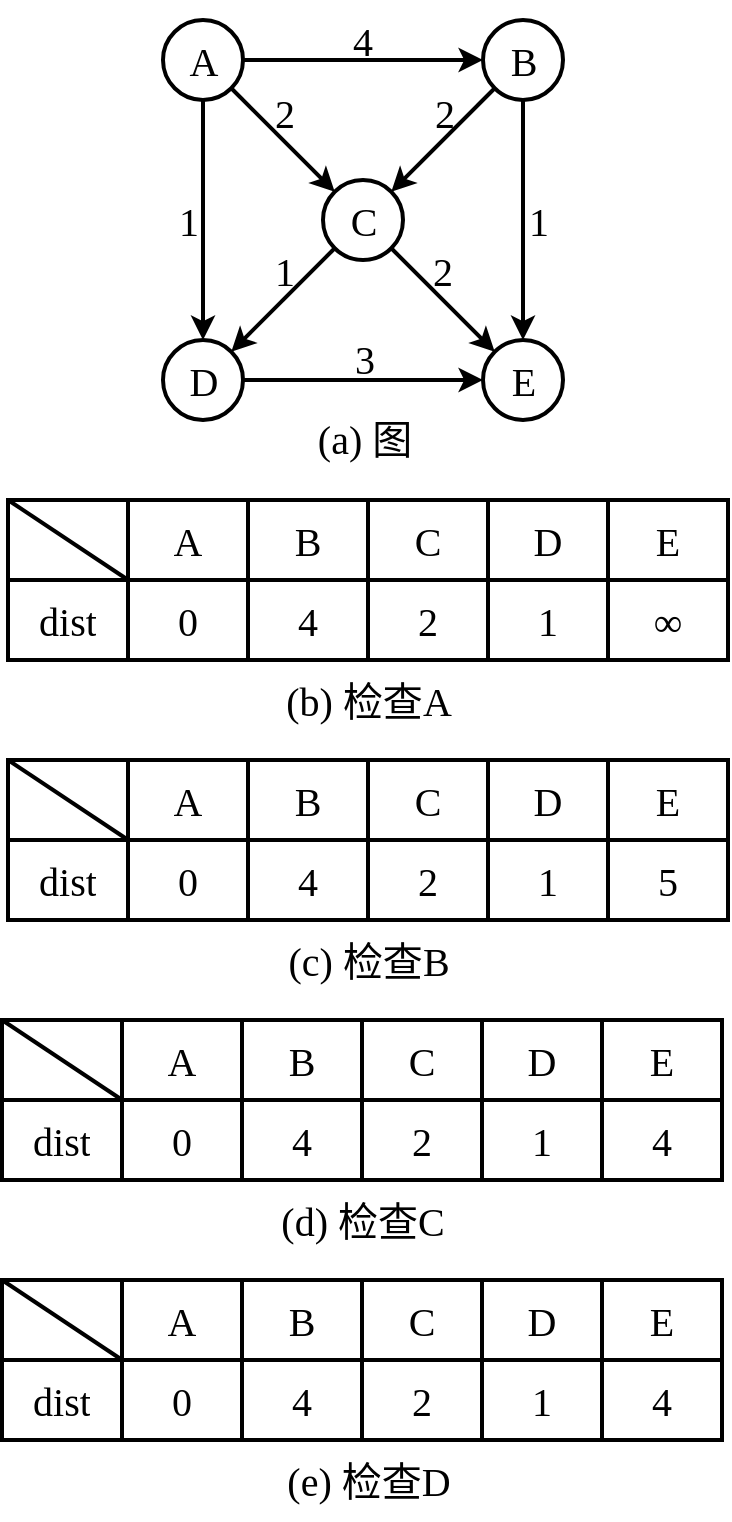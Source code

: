 <mxfile version="23.1.0" type="device">
  <diagram id="jvWdauJidMp9yCTGDx5s" name="第 1 页">
    <mxGraphModel dx="619" dy="398" grid="1" gridSize="10" guides="1" tooltips="1" connect="1" arrows="1" fold="1" page="1" pageScale="1" pageWidth="827" pageHeight="1169" math="1" shadow="0">
      <root>
        <mxCell id="0" />
        <mxCell id="1" parent="0" />
        <mxCell id="x9kNU2NrX7jhpJLdXPjR-117" value="" style="group" vertex="1" connectable="0" parent="1">
          <mxGeometry x="157" y="70" width="363" height="760" as="geometry" />
        </mxCell>
        <mxCell id="x9kNU2NrX7jhpJLdXPjR-112" value="" style="group" vertex="1" connectable="0" parent="x9kNU2NrX7jhpJLdXPjR-117">
          <mxGeometry x="77.5" width="205" height="239" as="geometry" />
        </mxCell>
        <mxCell id="YBxdIGGvtzq3D0eLsTwU-1" value="&lt;font style=&quot;font-size: 20px;&quot; face=&quot;Times New Roman&quot;&gt;A&lt;/font&gt;" style="ellipse;whiteSpace=wrap;html=1;aspect=fixed;strokeWidth=2;" parent="x9kNU2NrX7jhpJLdXPjR-112" vertex="1">
          <mxGeometry x="3" y="10" width="40" height="40" as="geometry" />
        </mxCell>
        <mxCell id="YBxdIGGvtzq3D0eLsTwU-2" value="&lt;font style=&quot;font-size: 20px;&quot; face=&quot;Times New Roman&quot;&gt;C&lt;/font&gt;" style="ellipse;whiteSpace=wrap;html=1;aspect=fixed;strokeWidth=2;" parent="x9kNU2NrX7jhpJLdXPjR-112" vertex="1">
          <mxGeometry x="83" y="90" width="40" height="40" as="geometry" />
        </mxCell>
        <mxCell id="YBxdIGGvtzq3D0eLsTwU-3" value="&lt;font style=&quot;font-size: 20px;&quot; face=&quot;Times New Roman&quot;&gt;B&lt;/font&gt;" style="ellipse;whiteSpace=wrap;html=1;aspect=fixed;strokeWidth=2;" parent="x9kNU2NrX7jhpJLdXPjR-112" vertex="1">
          <mxGeometry x="163" y="10" width="40" height="40" as="geometry" />
        </mxCell>
        <mxCell id="YBxdIGGvtzq3D0eLsTwU-4" value="&lt;font style=&quot;font-size: 20px;&quot; face=&quot;Times New Roman&quot;&gt;D&lt;/font&gt;" style="ellipse;whiteSpace=wrap;html=1;aspect=fixed;strokeWidth=2;" parent="x9kNU2NrX7jhpJLdXPjR-112" vertex="1">
          <mxGeometry x="3" y="170" width="40" height="40" as="geometry" />
        </mxCell>
        <mxCell id="YBxdIGGvtzq3D0eLsTwU-5" value="&lt;font style=&quot;font-size: 20px;&quot; face=&quot;Times New Roman&quot;&gt;E&lt;/font&gt;" style="ellipse;whiteSpace=wrap;html=1;aspect=fixed;strokeWidth=2;" parent="x9kNU2NrX7jhpJLdXPjR-112" vertex="1">
          <mxGeometry x="163" y="170" width="40" height="40" as="geometry" />
        </mxCell>
        <mxCell id="YBxdIGGvtzq3D0eLsTwU-6" value="" style="endArrow=classic;html=1;rounded=0;strokeWidth=2;" parent="x9kNU2NrX7jhpJLdXPjR-112" source="YBxdIGGvtzq3D0eLsTwU-1" target="YBxdIGGvtzq3D0eLsTwU-2" edge="1">
          <mxGeometry width="50" height="50" relative="1" as="geometry">
            <mxPoint x="103" y="140" as="sourcePoint" />
            <mxPoint x="153" y="90" as="targetPoint" />
          </mxGeometry>
        </mxCell>
        <mxCell id="YBxdIGGvtzq3D0eLsTwU-7" value="" style="endArrow=classic;html=1;rounded=0;strokeWidth=2;" parent="x9kNU2NrX7jhpJLdXPjR-112" source="YBxdIGGvtzq3D0eLsTwU-2" target="YBxdIGGvtzq3D0eLsTwU-5" edge="1">
          <mxGeometry width="50" height="50" relative="1" as="geometry">
            <mxPoint x="103" y="140" as="sourcePoint" />
            <mxPoint x="153" y="90" as="targetPoint" />
          </mxGeometry>
        </mxCell>
        <mxCell id="YBxdIGGvtzq3D0eLsTwU-8" value="" style="endArrow=classic;html=1;rounded=0;strokeWidth=2;" parent="x9kNU2NrX7jhpJLdXPjR-112" source="YBxdIGGvtzq3D0eLsTwU-1" target="YBxdIGGvtzq3D0eLsTwU-4" edge="1">
          <mxGeometry width="50" height="50" relative="1" as="geometry">
            <mxPoint x="103" y="140" as="sourcePoint" />
            <mxPoint x="153" y="90" as="targetPoint" />
          </mxGeometry>
        </mxCell>
        <mxCell id="YBxdIGGvtzq3D0eLsTwU-9" value="" style="endArrow=classic;html=1;rounded=0;strokeWidth=2;" parent="x9kNU2NrX7jhpJLdXPjR-112" source="YBxdIGGvtzq3D0eLsTwU-4" target="YBxdIGGvtzq3D0eLsTwU-5" edge="1">
          <mxGeometry width="50" height="50" relative="1" as="geometry">
            <mxPoint x="103" y="140" as="sourcePoint" />
            <mxPoint x="153" y="90" as="targetPoint" />
          </mxGeometry>
        </mxCell>
        <mxCell id="YBxdIGGvtzq3D0eLsTwU-10" value="" style="endArrow=classic;html=1;rounded=0;strokeWidth=2;" parent="x9kNU2NrX7jhpJLdXPjR-112" source="YBxdIGGvtzq3D0eLsTwU-3" target="YBxdIGGvtzq3D0eLsTwU-5" edge="1">
          <mxGeometry width="50" height="50" relative="1" as="geometry">
            <mxPoint x="253" y="20" as="sourcePoint" />
            <mxPoint x="153" y="90" as="targetPoint" />
          </mxGeometry>
        </mxCell>
        <mxCell id="YBxdIGGvtzq3D0eLsTwU-11" value="" style="endArrow=classic;html=1;rounded=0;strokeWidth=2;" parent="x9kNU2NrX7jhpJLdXPjR-112" source="YBxdIGGvtzq3D0eLsTwU-1" target="YBxdIGGvtzq3D0eLsTwU-3" edge="1">
          <mxGeometry width="50" height="50" relative="1" as="geometry">
            <mxPoint x="103" y="140" as="sourcePoint" />
            <mxPoint x="153" y="90" as="targetPoint" />
          </mxGeometry>
        </mxCell>
        <mxCell id="YBxdIGGvtzq3D0eLsTwU-12" value="&lt;font style=&quot;font-size: 20px;&quot; face=&quot;Times New Roman&quot;&gt;2&lt;/font&gt;" style="text;html=1;align=center;verticalAlign=middle;resizable=0;points=[];autosize=1;strokeColor=none;fillColor=none;" parent="x9kNU2NrX7jhpJLdXPjR-112" vertex="1">
          <mxGeometry x="127" y="115" width="30" height="40" as="geometry" />
        </mxCell>
        <mxCell id="YBxdIGGvtzq3D0eLsTwU-13" value="&lt;font style=&quot;font-size: 20px;&quot; face=&quot;Times New Roman&quot;&gt;2&lt;/font&gt;" style="text;html=1;align=center;verticalAlign=middle;resizable=0;points=[];autosize=1;strokeColor=none;fillColor=none;" parent="x9kNU2NrX7jhpJLdXPjR-112" vertex="1">
          <mxGeometry x="48" y="36" width="30" height="40" as="geometry" />
        </mxCell>
        <mxCell id="YBxdIGGvtzq3D0eLsTwU-14" value="&lt;font style=&quot;font-size: 20px;&quot; face=&quot;Times New Roman&quot;&gt;4&lt;/font&gt;" style="text;html=1;align=center;verticalAlign=middle;resizable=0;points=[];autosize=1;strokeColor=none;fillColor=none;" parent="x9kNU2NrX7jhpJLdXPjR-112" vertex="1">
          <mxGeometry x="87" width="30" height="40" as="geometry" />
        </mxCell>
        <mxCell id="YBxdIGGvtzq3D0eLsTwU-15" value="&lt;font style=&quot;font-size: 20px;&quot; face=&quot;Times New Roman&quot;&gt;1&lt;/font&gt;" style="text;html=1;align=center;verticalAlign=middle;resizable=0;points=[];autosize=1;strokeColor=none;fillColor=none;" parent="x9kNU2NrX7jhpJLdXPjR-112" vertex="1">
          <mxGeometry y="90" width="30" height="40" as="geometry" />
        </mxCell>
        <mxCell id="YBxdIGGvtzq3D0eLsTwU-16" value="&lt;font style=&quot;font-size: 20px;&quot; face=&quot;Times New Roman&quot;&gt;1&lt;/font&gt;" style="text;html=1;align=center;verticalAlign=middle;resizable=0;points=[];autosize=1;strokeColor=none;fillColor=none;" parent="x9kNU2NrX7jhpJLdXPjR-112" vertex="1">
          <mxGeometry x="175" y="90" width="30" height="40" as="geometry" />
        </mxCell>
        <mxCell id="YBxdIGGvtzq3D0eLsTwU-17" value="&lt;font style=&quot;font-size: 20px;&quot; face=&quot;Times New Roman&quot;&gt;3&lt;/font&gt;" style="text;html=1;align=center;verticalAlign=middle;resizable=0;points=[];autosize=1;strokeColor=none;fillColor=none;" parent="x9kNU2NrX7jhpJLdXPjR-112" vertex="1">
          <mxGeometry x="88" y="159" width="30" height="40" as="geometry" />
        </mxCell>
        <mxCell id="YBxdIGGvtzq3D0eLsTwU-18" value="" style="endArrow=classic;html=1;rounded=0;strokeWidth=2;" parent="x9kNU2NrX7jhpJLdXPjR-112" source="YBxdIGGvtzq3D0eLsTwU-3" target="YBxdIGGvtzq3D0eLsTwU-2" edge="1">
          <mxGeometry width="50" height="50" relative="1" as="geometry">
            <mxPoint x="93" y="130" as="sourcePoint" />
            <mxPoint x="143" y="80" as="targetPoint" />
          </mxGeometry>
        </mxCell>
        <mxCell id="YBxdIGGvtzq3D0eLsTwU-19" value="&lt;font style=&quot;font-size: 20px;&quot; face=&quot;Times New Roman&quot;&gt;2&lt;/font&gt;" style="text;html=1;align=center;verticalAlign=middle;resizable=0;points=[];autosize=1;strokeColor=none;fillColor=none;" parent="x9kNU2NrX7jhpJLdXPjR-112" vertex="1">
          <mxGeometry x="128" y="36" width="30" height="40" as="geometry" />
        </mxCell>
        <mxCell id="YBxdIGGvtzq3D0eLsTwU-20" value="" style="endArrow=classic;html=1;rounded=0;strokeWidth=2;" parent="x9kNU2NrX7jhpJLdXPjR-112" source="YBxdIGGvtzq3D0eLsTwU-2" target="YBxdIGGvtzq3D0eLsTwU-4" edge="1">
          <mxGeometry width="50" height="50" relative="1" as="geometry">
            <mxPoint x="179" y="54" as="sourcePoint" />
            <mxPoint x="127" y="106" as="targetPoint" />
          </mxGeometry>
        </mxCell>
        <mxCell id="YBxdIGGvtzq3D0eLsTwU-21" value="&lt;font style=&quot;font-size: 20px;&quot; face=&quot;Times New Roman&quot;&gt;1&lt;/font&gt;" style="text;html=1;align=center;verticalAlign=middle;resizable=0;points=[];autosize=1;strokeColor=none;fillColor=none;" parent="x9kNU2NrX7jhpJLdXPjR-112" vertex="1">
          <mxGeometry x="48" y="115" width="30" height="40" as="geometry" />
        </mxCell>
        <mxCell id="YBxdIGGvtzq3D0eLsTwU-22" value="&lt;font style=&quot;font-size: 20px;&quot; face=&quot;Times New Roman&quot;&gt;(a)&amp;nbsp;&lt;/font&gt;&lt;font data-font-src=&quot;https://fonts.googleapis.com/css?family=SimSun&quot; face=&quot;SimSun&quot; style=&quot;font-size: 20px;&quot;&gt;图&lt;/font&gt;" style="text;html=1;align=center;verticalAlign=middle;resizable=0;points=[];autosize=1;strokeColor=none;fillColor=none;" parent="x9kNU2NrX7jhpJLdXPjR-112" vertex="1">
          <mxGeometry x="68" y="199" width="70" height="40" as="geometry" />
        </mxCell>
        <mxCell id="x9kNU2NrX7jhpJLdXPjR-113" value="" style="group" vertex="1" connectable="0" parent="x9kNU2NrX7jhpJLdXPjR-117">
          <mxGeometry x="3" y="250" width="360" height="120" as="geometry" />
        </mxCell>
        <mxCell id="YBxdIGGvtzq3D0eLsTwU-92" value="&lt;font face=&quot;Times New Roman&quot;&gt;&lt;span style=&quot;font-size: 20px;&quot;&gt;(b)&amp;nbsp;&lt;/span&gt;&lt;/font&gt;&lt;font style=&quot;border-color: var(--border-color); font-size: 20px;&quot; face=&quot;SimSun&quot;&gt;检查&lt;/font&gt;&lt;font style=&quot;border-color: var(--border-color); font-size: 20px;&quot; face=&quot;Times New Roman&quot;&gt;A&lt;/font&gt;" style="text;html=1;align=center;verticalAlign=middle;resizable=0;points=[];autosize=1;strokeColor=none;fillColor=none;" parent="x9kNU2NrX7jhpJLdXPjR-113" vertex="1">
          <mxGeometry x="125" y="80" width="110" height="40" as="geometry" />
        </mxCell>
        <mxCell id="YBxdIGGvtzq3D0eLsTwU-23" value="" style="shape=table;startSize=0;container=1;collapsible=0;childLayout=tableLayout;fontFamily=Times New Roman;fontSize=20;strokeWidth=2;shadow=0;" parent="x9kNU2NrX7jhpJLdXPjR-113" vertex="1">
          <mxGeometry width="360" height="80" as="geometry" />
        </mxCell>
        <mxCell id="YBxdIGGvtzq3D0eLsTwU-24" value="" style="shape=tableRow;horizontal=0;startSize=0;swimlaneHead=0;swimlaneBody=0;strokeColor=inherit;top=0;left=0;bottom=0;right=0;collapsible=0;dropTarget=0;fillColor=none;points=[[0,0.5],[1,0.5]];portConstraint=eastwest;fontFamily=Times New Roman;fontSize=20;strokeWidth=2;shadow=0;" parent="YBxdIGGvtzq3D0eLsTwU-23" vertex="1">
          <mxGeometry width="360" height="40" as="geometry" />
        </mxCell>
        <mxCell id="YBxdIGGvtzq3D0eLsTwU-25" value="" style="shape=partialRectangle;html=1;whiteSpace=wrap;connectable=0;strokeColor=inherit;overflow=hidden;fillColor=none;top=0;left=0;bottom=0;right=0;pointerEvents=1;fontFamily=Times New Roman;fontSize=20;strokeWidth=2;shadow=0;horizontal=1;" parent="YBxdIGGvtzq3D0eLsTwU-24" vertex="1">
          <mxGeometry width="60" height="40" as="geometry">
            <mxRectangle width="60" height="40" as="alternateBounds" />
          </mxGeometry>
        </mxCell>
        <mxCell id="YBxdIGGvtzq3D0eLsTwU-26" value="A" style="shape=partialRectangle;html=1;whiteSpace=wrap;connectable=0;strokeColor=inherit;overflow=hidden;fillColor=none;top=0;left=0;bottom=0;right=0;pointerEvents=1;fontFamily=Times New Roman;fontSize=20;strokeWidth=2;shadow=0;" parent="YBxdIGGvtzq3D0eLsTwU-24" vertex="1">
          <mxGeometry x="60" width="60" height="40" as="geometry">
            <mxRectangle width="60" height="40" as="alternateBounds" />
          </mxGeometry>
        </mxCell>
        <mxCell id="YBxdIGGvtzq3D0eLsTwU-27" value="B" style="shape=partialRectangle;html=1;whiteSpace=wrap;connectable=0;strokeColor=inherit;overflow=hidden;fillColor=none;top=0;left=0;bottom=0;right=0;pointerEvents=1;fontFamily=Times New Roman;fontSize=20;strokeWidth=2;shadow=0;" parent="YBxdIGGvtzq3D0eLsTwU-24" vertex="1">
          <mxGeometry x="120" width="60" height="40" as="geometry">
            <mxRectangle width="60" height="40" as="alternateBounds" />
          </mxGeometry>
        </mxCell>
        <mxCell id="YBxdIGGvtzq3D0eLsTwU-28" value="C" style="shape=partialRectangle;html=1;whiteSpace=wrap;connectable=0;strokeColor=inherit;overflow=hidden;fillColor=none;top=0;left=0;bottom=0;right=0;pointerEvents=1;fontFamily=Times New Roman;fontSize=20;strokeWidth=2;shadow=0;" parent="YBxdIGGvtzq3D0eLsTwU-24" vertex="1">
          <mxGeometry x="180" width="60" height="40" as="geometry">
            <mxRectangle width="60" height="40" as="alternateBounds" />
          </mxGeometry>
        </mxCell>
        <mxCell id="YBxdIGGvtzq3D0eLsTwU-29" value="D" style="shape=partialRectangle;html=1;whiteSpace=wrap;connectable=0;strokeColor=inherit;overflow=hidden;fillColor=none;top=0;left=0;bottom=0;right=0;pointerEvents=1;fontFamily=Times New Roman;fontSize=20;strokeWidth=2;shadow=0;" parent="YBxdIGGvtzq3D0eLsTwU-24" vertex="1">
          <mxGeometry x="240" width="60" height="40" as="geometry">
            <mxRectangle width="60" height="40" as="alternateBounds" />
          </mxGeometry>
        </mxCell>
        <mxCell id="YBxdIGGvtzq3D0eLsTwU-30" value="E" style="shape=partialRectangle;html=1;whiteSpace=wrap;connectable=0;strokeColor=inherit;overflow=hidden;fillColor=none;top=0;left=0;bottom=0;right=0;pointerEvents=1;fontFamily=Times New Roman;fontSize=20;strokeWidth=2;shadow=0;" parent="YBxdIGGvtzq3D0eLsTwU-24" vertex="1">
          <mxGeometry x="300" width="60" height="40" as="geometry">
            <mxRectangle width="60" height="40" as="alternateBounds" />
          </mxGeometry>
        </mxCell>
        <mxCell id="YBxdIGGvtzq3D0eLsTwU-31" value="" style="shape=tableRow;horizontal=0;startSize=0;swimlaneHead=0;swimlaneBody=0;strokeColor=inherit;top=0;left=0;bottom=0;right=0;collapsible=0;dropTarget=0;fillColor=none;points=[[0,0.5],[1,0.5]];portConstraint=eastwest;fontFamily=Times New Roman;fontSize=20;strokeWidth=2;shadow=0;" parent="YBxdIGGvtzq3D0eLsTwU-23" vertex="1">
          <mxGeometry y="40" width="360" height="40" as="geometry" />
        </mxCell>
        <mxCell id="YBxdIGGvtzq3D0eLsTwU-32" value="dist" style="shape=partialRectangle;html=1;whiteSpace=wrap;connectable=0;strokeColor=inherit;overflow=hidden;fillColor=none;top=0;left=0;bottom=0;right=0;pointerEvents=1;fontFamily=Times New Roman;fontSize=20;strokeWidth=2;shadow=0;" parent="YBxdIGGvtzq3D0eLsTwU-31" vertex="1">
          <mxGeometry width="60" height="40" as="geometry">
            <mxRectangle width="60" height="40" as="alternateBounds" />
          </mxGeometry>
        </mxCell>
        <mxCell id="YBxdIGGvtzq3D0eLsTwU-33" value="0" style="shape=partialRectangle;html=1;whiteSpace=wrap;connectable=0;strokeColor=inherit;overflow=hidden;fillColor=none;top=0;left=0;bottom=0;right=0;pointerEvents=1;fontFamily=Times New Roman;fontSize=20;strokeWidth=2;shadow=0;" parent="YBxdIGGvtzq3D0eLsTwU-31" vertex="1">
          <mxGeometry x="60" width="60" height="40" as="geometry">
            <mxRectangle width="60" height="40" as="alternateBounds" />
          </mxGeometry>
        </mxCell>
        <mxCell id="YBxdIGGvtzq3D0eLsTwU-34" value="4" style="shape=partialRectangle;html=1;whiteSpace=wrap;connectable=0;strokeColor=inherit;overflow=hidden;fillColor=none;top=0;left=0;bottom=0;right=0;pointerEvents=1;fontFamily=Times New Roman;fontSize=20;strokeWidth=2;shadow=0;" parent="YBxdIGGvtzq3D0eLsTwU-31" vertex="1">
          <mxGeometry x="120" width="60" height="40" as="geometry">
            <mxRectangle width="60" height="40" as="alternateBounds" />
          </mxGeometry>
        </mxCell>
        <mxCell id="YBxdIGGvtzq3D0eLsTwU-35" value="2" style="shape=partialRectangle;html=1;whiteSpace=wrap;connectable=0;strokeColor=inherit;overflow=hidden;fillColor=none;top=0;left=0;bottom=0;right=0;pointerEvents=1;fontFamily=Times New Roman;fontSize=20;strokeWidth=2;shadow=0;" parent="YBxdIGGvtzq3D0eLsTwU-31" vertex="1">
          <mxGeometry x="180" width="60" height="40" as="geometry">
            <mxRectangle width="60" height="40" as="alternateBounds" />
          </mxGeometry>
        </mxCell>
        <mxCell id="YBxdIGGvtzq3D0eLsTwU-36" value="1" style="shape=partialRectangle;html=1;whiteSpace=wrap;connectable=0;strokeColor=inherit;overflow=hidden;fillColor=none;top=0;left=0;bottom=0;right=0;pointerEvents=1;fontFamily=Times New Roman;fontSize=20;strokeWidth=2;shadow=0;" parent="YBxdIGGvtzq3D0eLsTwU-31" vertex="1">
          <mxGeometry x="240" width="60" height="40" as="geometry">
            <mxRectangle width="60" height="40" as="alternateBounds" />
          </mxGeometry>
        </mxCell>
        <mxCell id="YBxdIGGvtzq3D0eLsTwU-37" value="∞" style="shape=partialRectangle;html=1;whiteSpace=wrap;connectable=0;strokeColor=inherit;overflow=hidden;fillColor=none;top=0;left=0;bottom=0;right=0;pointerEvents=1;fontFamily=Times New Roman;fontSize=20;strokeWidth=2;shadow=0;" parent="YBxdIGGvtzq3D0eLsTwU-31" vertex="1">
          <mxGeometry x="300" width="60" height="40" as="geometry">
            <mxRectangle width="60" height="40" as="alternateBounds" />
          </mxGeometry>
        </mxCell>
        <mxCell id="YBxdIGGvtzq3D0eLsTwU-38" value="" style="endArrow=none;html=1;rounded=0;entryX=0.168;entryY=0.006;entryDx=0;entryDy=0;entryPerimeter=0;strokeWidth=2;" parent="YBxdIGGvtzq3D0eLsTwU-23" target="YBxdIGGvtzq3D0eLsTwU-31" edge="1">
          <mxGeometry width="50" height="50" relative="1" as="geometry">
            <mxPoint as="sourcePoint" />
            <mxPoint x="170" y="30" as="targetPoint" />
          </mxGeometry>
        </mxCell>
        <mxCell id="x9kNU2NrX7jhpJLdXPjR-114" value="" style="group" vertex="1" connectable="0" parent="x9kNU2NrX7jhpJLdXPjR-117">
          <mxGeometry x="3" y="380" width="360" height="120" as="geometry" />
        </mxCell>
        <mxCell id="YBxdIGGvtzq3D0eLsTwU-39" value="" style="shape=table;startSize=0;container=1;collapsible=0;childLayout=tableLayout;fontFamily=Times New Roman;fontSize=20;strokeWidth=2;shadow=0;" parent="x9kNU2NrX7jhpJLdXPjR-114" vertex="1">
          <mxGeometry width="360" height="80" as="geometry" />
        </mxCell>
        <mxCell id="YBxdIGGvtzq3D0eLsTwU-40" value="" style="shape=tableRow;horizontal=0;startSize=0;swimlaneHead=0;swimlaneBody=0;strokeColor=inherit;top=0;left=0;bottom=0;right=0;collapsible=0;dropTarget=0;fillColor=none;points=[[0,0.5],[1,0.5]];portConstraint=eastwest;fontFamily=Times New Roman;fontSize=20;strokeWidth=2;shadow=0;" parent="YBxdIGGvtzq3D0eLsTwU-39" vertex="1">
          <mxGeometry width="360" height="40" as="geometry" />
        </mxCell>
        <mxCell id="YBxdIGGvtzq3D0eLsTwU-41" value="" style="shape=partialRectangle;html=1;whiteSpace=wrap;connectable=0;strokeColor=inherit;overflow=hidden;fillColor=none;top=0;left=0;bottom=0;right=0;pointerEvents=1;fontFamily=Times New Roman;fontSize=20;strokeWidth=2;shadow=0;horizontal=1;" parent="YBxdIGGvtzq3D0eLsTwU-40" vertex="1">
          <mxGeometry width="60" height="40" as="geometry">
            <mxRectangle width="60" height="40" as="alternateBounds" />
          </mxGeometry>
        </mxCell>
        <mxCell id="YBxdIGGvtzq3D0eLsTwU-42" value="A" style="shape=partialRectangle;html=1;whiteSpace=wrap;connectable=0;strokeColor=inherit;overflow=hidden;fillColor=none;top=0;left=0;bottom=0;right=0;pointerEvents=1;fontFamily=Times New Roman;fontSize=20;strokeWidth=2;shadow=0;" parent="YBxdIGGvtzq3D0eLsTwU-40" vertex="1">
          <mxGeometry x="60" width="60" height="40" as="geometry">
            <mxRectangle width="60" height="40" as="alternateBounds" />
          </mxGeometry>
        </mxCell>
        <mxCell id="YBxdIGGvtzq3D0eLsTwU-43" value="B" style="shape=partialRectangle;html=1;whiteSpace=wrap;connectable=0;strokeColor=inherit;overflow=hidden;fillColor=none;top=0;left=0;bottom=0;right=0;pointerEvents=1;fontFamily=Times New Roman;fontSize=20;strokeWidth=2;shadow=0;" parent="YBxdIGGvtzq3D0eLsTwU-40" vertex="1">
          <mxGeometry x="120" width="60" height="40" as="geometry">
            <mxRectangle width="60" height="40" as="alternateBounds" />
          </mxGeometry>
        </mxCell>
        <mxCell id="YBxdIGGvtzq3D0eLsTwU-44" value="C" style="shape=partialRectangle;html=1;whiteSpace=wrap;connectable=0;strokeColor=inherit;overflow=hidden;fillColor=none;top=0;left=0;bottom=0;right=0;pointerEvents=1;fontFamily=Times New Roman;fontSize=20;strokeWidth=2;shadow=0;" parent="YBxdIGGvtzq3D0eLsTwU-40" vertex="1">
          <mxGeometry x="180" width="60" height="40" as="geometry">
            <mxRectangle width="60" height="40" as="alternateBounds" />
          </mxGeometry>
        </mxCell>
        <mxCell id="YBxdIGGvtzq3D0eLsTwU-45" value="D" style="shape=partialRectangle;html=1;whiteSpace=wrap;connectable=0;strokeColor=inherit;overflow=hidden;fillColor=none;top=0;left=0;bottom=0;right=0;pointerEvents=1;fontFamily=Times New Roman;fontSize=20;strokeWidth=2;shadow=0;" parent="YBxdIGGvtzq3D0eLsTwU-40" vertex="1">
          <mxGeometry x="240" width="60" height="40" as="geometry">
            <mxRectangle width="60" height="40" as="alternateBounds" />
          </mxGeometry>
        </mxCell>
        <mxCell id="YBxdIGGvtzq3D0eLsTwU-46" value="E" style="shape=partialRectangle;html=1;whiteSpace=wrap;connectable=0;strokeColor=inherit;overflow=hidden;fillColor=none;top=0;left=0;bottom=0;right=0;pointerEvents=1;fontFamily=Times New Roman;fontSize=20;strokeWidth=2;shadow=0;" parent="YBxdIGGvtzq3D0eLsTwU-40" vertex="1">
          <mxGeometry x="300" width="60" height="40" as="geometry">
            <mxRectangle width="60" height="40" as="alternateBounds" />
          </mxGeometry>
        </mxCell>
        <mxCell id="YBxdIGGvtzq3D0eLsTwU-47" value="" style="shape=tableRow;horizontal=0;startSize=0;swimlaneHead=0;swimlaneBody=0;strokeColor=inherit;top=0;left=0;bottom=0;right=0;collapsible=0;dropTarget=0;fillColor=none;points=[[0,0.5],[1,0.5]];portConstraint=eastwest;fontFamily=Times New Roman;fontSize=20;strokeWidth=2;shadow=0;" parent="YBxdIGGvtzq3D0eLsTwU-39" vertex="1">
          <mxGeometry y="40" width="360" height="40" as="geometry" />
        </mxCell>
        <mxCell id="YBxdIGGvtzq3D0eLsTwU-48" value="dist" style="shape=partialRectangle;html=1;whiteSpace=wrap;connectable=0;strokeColor=inherit;overflow=hidden;fillColor=none;top=0;left=0;bottom=0;right=0;pointerEvents=1;fontFamily=Times New Roman;fontSize=20;strokeWidth=2;shadow=0;" parent="YBxdIGGvtzq3D0eLsTwU-47" vertex="1">
          <mxGeometry width="60" height="40" as="geometry">
            <mxRectangle width="60" height="40" as="alternateBounds" />
          </mxGeometry>
        </mxCell>
        <mxCell id="YBxdIGGvtzq3D0eLsTwU-49" value="0" style="shape=partialRectangle;html=1;whiteSpace=wrap;connectable=0;strokeColor=inherit;overflow=hidden;fillColor=none;top=0;left=0;bottom=0;right=0;pointerEvents=1;fontFamily=Times New Roman;fontSize=20;strokeWidth=2;shadow=0;" parent="YBxdIGGvtzq3D0eLsTwU-47" vertex="1">
          <mxGeometry x="60" width="60" height="40" as="geometry">
            <mxRectangle width="60" height="40" as="alternateBounds" />
          </mxGeometry>
        </mxCell>
        <mxCell id="YBxdIGGvtzq3D0eLsTwU-50" value="4" style="shape=partialRectangle;html=1;whiteSpace=wrap;connectable=0;strokeColor=inherit;overflow=hidden;fillColor=none;top=0;left=0;bottom=0;right=0;pointerEvents=1;fontFamily=Times New Roman;fontSize=20;strokeWidth=2;shadow=0;" parent="YBxdIGGvtzq3D0eLsTwU-47" vertex="1">
          <mxGeometry x="120" width="60" height="40" as="geometry">
            <mxRectangle width="60" height="40" as="alternateBounds" />
          </mxGeometry>
        </mxCell>
        <mxCell id="YBxdIGGvtzq3D0eLsTwU-51" value="2" style="shape=partialRectangle;html=1;whiteSpace=wrap;connectable=0;strokeColor=inherit;overflow=hidden;fillColor=none;top=0;left=0;bottom=0;right=0;pointerEvents=1;fontFamily=Times New Roman;fontSize=20;strokeWidth=2;shadow=0;" parent="YBxdIGGvtzq3D0eLsTwU-47" vertex="1">
          <mxGeometry x="180" width="60" height="40" as="geometry">
            <mxRectangle width="60" height="40" as="alternateBounds" />
          </mxGeometry>
        </mxCell>
        <mxCell id="YBxdIGGvtzq3D0eLsTwU-52" value="1" style="shape=partialRectangle;html=1;whiteSpace=wrap;connectable=0;strokeColor=inherit;overflow=hidden;fillColor=none;top=0;left=0;bottom=0;right=0;pointerEvents=1;fontFamily=Times New Roman;fontSize=20;strokeWidth=2;shadow=0;" parent="YBxdIGGvtzq3D0eLsTwU-47" vertex="1">
          <mxGeometry x="240" width="60" height="40" as="geometry">
            <mxRectangle width="60" height="40" as="alternateBounds" />
          </mxGeometry>
        </mxCell>
        <mxCell id="YBxdIGGvtzq3D0eLsTwU-53" value="5" style="shape=partialRectangle;html=1;whiteSpace=wrap;connectable=0;strokeColor=inherit;overflow=hidden;fillColor=none;top=0;left=0;bottom=0;right=0;pointerEvents=1;fontFamily=Times New Roman;fontSize=20;strokeWidth=2;shadow=0;" parent="YBxdIGGvtzq3D0eLsTwU-47" vertex="1">
          <mxGeometry x="300" width="60" height="40" as="geometry">
            <mxRectangle width="60" height="40" as="alternateBounds" />
          </mxGeometry>
        </mxCell>
        <mxCell id="YBxdIGGvtzq3D0eLsTwU-54" value="" style="endArrow=none;html=1;rounded=0;entryX=0.168;entryY=0.006;entryDx=0;entryDy=0;entryPerimeter=0;strokeWidth=2;" parent="YBxdIGGvtzq3D0eLsTwU-39" target="YBxdIGGvtzq3D0eLsTwU-47" edge="1">
          <mxGeometry width="50" height="50" relative="1" as="geometry">
            <mxPoint as="sourcePoint" />
            <mxPoint x="170" y="30" as="targetPoint" />
          </mxGeometry>
        </mxCell>
        <mxCell id="YBxdIGGvtzq3D0eLsTwU-93" value="&lt;font face=&quot;Times New Roman&quot;&gt;&lt;span style=&quot;font-size: 20px;&quot;&gt;(c)&amp;nbsp;&lt;/span&gt;&lt;/font&gt;&lt;font style=&quot;border-color: var(--border-color); font-size: 20px;&quot; face=&quot;SimSun&quot;&gt;检查&lt;/font&gt;&lt;font style=&quot;border-color: var(--border-color); font-size: 20px;&quot; face=&quot;Times New Roman&quot;&gt;B&lt;/font&gt;" style="text;html=1;align=center;verticalAlign=middle;resizable=0;points=[];autosize=1;strokeColor=none;fillColor=none;" parent="x9kNU2NrX7jhpJLdXPjR-114" vertex="1">
          <mxGeometry x="130" y="80" width="100" height="40" as="geometry" />
        </mxCell>
        <mxCell id="x9kNU2NrX7jhpJLdXPjR-115" value="" style="group" vertex="1" connectable="0" parent="x9kNU2NrX7jhpJLdXPjR-117">
          <mxGeometry y="510" width="360" height="120" as="geometry" />
        </mxCell>
        <mxCell id="YBxdIGGvtzq3D0eLsTwU-55" value="" style="shape=table;startSize=0;container=1;collapsible=0;childLayout=tableLayout;fontFamily=Times New Roman;fontSize=20;strokeWidth=2;shadow=0;" parent="x9kNU2NrX7jhpJLdXPjR-115" vertex="1">
          <mxGeometry width="360" height="80" as="geometry" />
        </mxCell>
        <mxCell id="YBxdIGGvtzq3D0eLsTwU-56" value="" style="shape=tableRow;horizontal=0;startSize=0;swimlaneHead=0;swimlaneBody=0;strokeColor=inherit;top=0;left=0;bottom=0;right=0;collapsible=0;dropTarget=0;fillColor=none;points=[[0,0.5],[1,0.5]];portConstraint=eastwest;fontFamily=Times New Roman;fontSize=20;strokeWidth=2;shadow=0;" parent="YBxdIGGvtzq3D0eLsTwU-55" vertex="1">
          <mxGeometry width="360" height="40" as="geometry" />
        </mxCell>
        <mxCell id="YBxdIGGvtzq3D0eLsTwU-57" value="" style="shape=partialRectangle;html=1;whiteSpace=wrap;connectable=0;strokeColor=inherit;overflow=hidden;fillColor=none;top=0;left=0;bottom=0;right=0;pointerEvents=1;fontFamily=Times New Roman;fontSize=20;strokeWidth=2;shadow=0;horizontal=1;" parent="YBxdIGGvtzq3D0eLsTwU-56" vertex="1">
          <mxGeometry width="60" height="40" as="geometry">
            <mxRectangle width="60" height="40" as="alternateBounds" />
          </mxGeometry>
        </mxCell>
        <mxCell id="YBxdIGGvtzq3D0eLsTwU-58" value="A" style="shape=partialRectangle;html=1;whiteSpace=wrap;connectable=0;strokeColor=inherit;overflow=hidden;fillColor=none;top=0;left=0;bottom=0;right=0;pointerEvents=1;fontFamily=Times New Roman;fontSize=20;strokeWidth=2;shadow=0;" parent="YBxdIGGvtzq3D0eLsTwU-56" vertex="1">
          <mxGeometry x="60" width="60" height="40" as="geometry">
            <mxRectangle width="60" height="40" as="alternateBounds" />
          </mxGeometry>
        </mxCell>
        <mxCell id="YBxdIGGvtzq3D0eLsTwU-59" value="B" style="shape=partialRectangle;html=1;whiteSpace=wrap;connectable=0;strokeColor=inherit;overflow=hidden;fillColor=none;top=0;left=0;bottom=0;right=0;pointerEvents=1;fontFamily=Times New Roman;fontSize=20;strokeWidth=2;shadow=0;" parent="YBxdIGGvtzq3D0eLsTwU-56" vertex="1">
          <mxGeometry x="120" width="60" height="40" as="geometry">
            <mxRectangle width="60" height="40" as="alternateBounds" />
          </mxGeometry>
        </mxCell>
        <mxCell id="YBxdIGGvtzq3D0eLsTwU-60" value="C" style="shape=partialRectangle;html=1;whiteSpace=wrap;connectable=0;strokeColor=inherit;overflow=hidden;fillColor=none;top=0;left=0;bottom=0;right=0;pointerEvents=1;fontFamily=Times New Roman;fontSize=20;strokeWidth=2;shadow=0;" parent="YBxdIGGvtzq3D0eLsTwU-56" vertex="1">
          <mxGeometry x="180" width="60" height="40" as="geometry">
            <mxRectangle width="60" height="40" as="alternateBounds" />
          </mxGeometry>
        </mxCell>
        <mxCell id="YBxdIGGvtzq3D0eLsTwU-61" value="D" style="shape=partialRectangle;html=1;whiteSpace=wrap;connectable=0;strokeColor=inherit;overflow=hidden;fillColor=none;top=0;left=0;bottom=0;right=0;pointerEvents=1;fontFamily=Times New Roman;fontSize=20;strokeWidth=2;shadow=0;" parent="YBxdIGGvtzq3D0eLsTwU-56" vertex="1">
          <mxGeometry x="240" width="60" height="40" as="geometry">
            <mxRectangle width="60" height="40" as="alternateBounds" />
          </mxGeometry>
        </mxCell>
        <mxCell id="YBxdIGGvtzq3D0eLsTwU-62" value="E" style="shape=partialRectangle;html=1;whiteSpace=wrap;connectable=0;strokeColor=inherit;overflow=hidden;fillColor=none;top=0;left=0;bottom=0;right=0;pointerEvents=1;fontFamily=Times New Roman;fontSize=20;strokeWidth=2;shadow=0;" parent="YBxdIGGvtzq3D0eLsTwU-56" vertex="1">
          <mxGeometry x="300" width="60" height="40" as="geometry">
            <mxRectangle width="60" height="40" as="alternateBounds" />
          </mxGeometry>
        </mxCell>
        <mxCell id="YBxdIGGvtzq3D0eLsTwU-63" value="" style="shape=tableRow;horizontal=0;startSize=0;swimlaneHead=0;swimlaneBody=0;strokeColor=inherit;top=0;left=0;bottom=0;right=0;collapsible=0;dropTarget=0;fillColor=none;points=[[0,0.5],[1,0.5]];portConstraint=eastwest;fontFamily=Times New Roman;fontSize=20;strokeWidth=2;shadow=0;" parent="YBxdIGGvtzq3D0eLsTwU-55" vertex="1">
          <mxGeometry y="40" width="360" height="40" as="geometry" />
        </mxCell>
        <mxCell id="YBxdIGGvtzq3D0eLsTwU-64" value="dist" style="shape=partialRectangle;html=1;whiteSpace=wrap;connectable=0;strokeColor=inherit;overflow=hidden;fillColor=none;top=0;left=0;bottom=0;right=0;pointerEvents=1;fontFamily=Times New Roman;fontSize=20;strokeWidth=2;shadow=0;" parent="YBxdIGGvtzq3D0eLsTwU-63" vertex="1">
          <mxGeometry width="60" height="40" as="geometry">
            <mxRectangle width="60" height="40" as="alternateBounds" />
          </mxGeometry>
        </mxCell>
        <mxCell id="YBxdIGGvtzq3D0eLsTwU-65" value="0" style="shape=partialRectangle;html=1;whiteSpace=wrap;connectable=0;strokeColor=inherit;overflow=hidden;fillColor=none;top=0;left=0;bottom=0;right=0;pointerEvents=1;fontFamily=Times New Roman;fontSize=20;strokeWidth=2;shadow=0;" parent="YBxdIGGvtzq3D0eLsTwU-63" vertex="1">
          <mxGeometry x="60" width="60" height="40" as="geometry">
            <mxRectangle width="60" height="40" as="alternateBounds" />
          </mxGeometry>
        </mxCell>
        <mxCell id="YBxdIGGvtzq3D0eLsTwU-66" value="4" style="shape=partialRectangle;html=1;whiteSpace=wrap;connectable=0;strokeColor=inherit;overflow=hidden;fillColor=none;top=0;left=0;bottom=0;right=0;pointerEvents=1;fontFamily=Times New Roman;fontSize=20;strokeWidth=2;shadow=0;" parent="YBxdIGGvtzq3D0eLsTwU-63" vertex="1">
          <mxGeometry x="120" width="60" height="40" as="geometry">
            <mxRectangle width="60" height="40" as="alternateBounds" />
          </mxGeometry>
        </mxCell>
        <mxCell id="YBxdIGGvtzq3D0eLsTwU-67" value="2" style="shape=partialRectangle;html=1;whiteSpace=wrap;connectable=0;strokeColor=inherit;overflow=hidden;fillColor=none;top=0;left=0;bottom=0;right=0;pointerEvents=1;fontFamily=Times New Roman;fontSize=20;strokeWidth=2;shadow=0;" parent="YBxdIGGvtzq3D0eLsTwU-63" vertex="1">
          <mxGeometry x="180" width="60" height="40" as="geometry">
            <mxRectangle width="60" height="40" as="alternateBounds" />
          </mxGeometry>
        </mxCell>
        <mxCell id="YBxdIGGvtzq3D0eLsTwU-68" value="1" style="shape=partialRectangle;html=1;whiteSpace=wrap;connectable=0;strokeColor=inherit;overflow=hidden;fillColor=none;top=0;left=0;bottom=0;right=0;pointerEvents=1;fontFamily=Times New Roman;fontSize=20;strokeWidth=2;shadow=0;" parent="YBxdIGGvtzq3D0eLsTwU-63" vertex="1">
          <mxGeometry x="240" width="60" height="40" as="geometry">
            <mxRectangle width="60" height="40" as="alternateBounds" />
          </mxGeometry>
        </mxCell>
        <mxCell id="YBxdIGGvtzq3D0eLsTwU-69" value="4" style="shape=partialRectangle;html=1;whiteSpace=wrap;connectable=0;strokeColor=inherit;overflow=hidden;fillColor=none;top=0;left=0;bottom=0;right=0;pointerEvents=1;fontFamily=Times New Roman;fontSize=20;strokeWidth=2;shadow=0;" parent="YBxdIGGvtzq3D0eLsTwU-63" vertex="1">
          <mxGeometry x="300" width="60" height="40" as="geometry">
            <mxRectangle width="60" height="40" as="alternateBounds" />
          </mxGeometry>
        </mxCell>
        <mxCell id="YBxdIGGvtzq3D0eLsTwU-70" value="" style="endArrow=none;html=1;rounded=0;entryX=0.168;entryY=0.006;entryDx=0;entryDy=0;entryPerimeter=0;strokeWidth=2;" parent="YBxdIGGvtzq3D0eLsTwU-55" target="YBxdIGGvtzq3D0eLsTwU-63" edge="1">
          <mxGeometry width="50" height="50" relative="1" as="geometry">
            <mxPoint as="sourcePoint" />
            <mxPoint x="170" y="30" as="targetPoint" />
          </mxGeometry>
        </mxCell>
        <mxCell id="YBxdIGGvtzq3D0eLsTwU-94" value="&lt;font face=&quot;Times New Roman&quot;&gt;&lt;span style=&quot;font-size: 20px;&quot;&gt;(d)&amp;nbsp;&lt;/span&gt;&lt;/font&gt;&lt;font style=&quot;border-color: var(--border-color); font-size: 20px;&quot; face=&quot;SimSun&quot;&gt;检查&lt;/font&gt;&lt;font style=&quot;border-color: var(--border-color); font-size: 20px;&quot; face=&quot;Times New Roman&quot;&gt;C&lt;/font&gt;" style="text;html=1;align=center;verticalAlign=middle;resizable=0;points=[];autosize=1;strokeColor=none;fillColor=none;" parent="x9kNU2NrX7jhpJLdXPjR-115" vertex="1">
          <mxGeometry x="125" y="80" width="110" height="40" as="geometry" />
        </mxCell>
        <mxCell id="x9kNU2NrX7jhpJLdXPjR-116" value="" style="group" vertex="1" connectable="0" parent="x9kNU2NrX7jhpJLdXPjR-117">
          <mxGeometry y="640" width="360" height="120" as="geometry" />
        </mxCell>
        <mxCell id="YBxdIGGvtzq3D0eLsTwU-71" value="" style="shape=table;startSize=0;container=1;collapsible=0;childLayout=tableLayout;fontFamily=Times New Roman;fontSize=20;strokeWidth=2;shadow=0;" parent="x9kNU2NrX7jhpJLdXPjR-116" vertex="1">
          <mxGeometry width="360" height="80" as="geometry" />
        </mxCell>
        <mxCell id="YBxdIGGvtzq3D0eLsTwU-72" value="" style="shape=tableRow;horizontal=0;startSize=0;swimlaneHead=0;swimlaneBody=0;strokeColor=inherit;top=0;left=0;bottom=0;right=0;collapsible=0;dropTarget=0;fillColor=none;points=[[0,0.5],[1,0.5]];portConstraint=eastwest;fontFamily=Times New Roman;fontSize=20;strokeWidth=2;shadow=0;" parent="YBxdIGGvtzq3D0eLsTwU-71" vertex="1">
          <mxGeometry width="360" height="40" as="geometry" />
        </mxCell>
        <mxCell id="YBxdIGGvtzq3D0eLsTwU-73" value="" style="shape=partialRectangle;html=1;whiteSpace=wrap;connectable=0;strokeColor=inherit;overflow=hidden;fillColor=none;top=0;left=0;bottom=0;right=0;pointerEvents=1;fontFamily=Times New Roman;fontSize=20;strokeWidth=2;shadow=0;horizontal=1;" parent="YBxdIGGvtzq3D0eLsTwU-72" vertex="1">
          <mxGeometry width="60" height="40" as="geometry">
            <mxRectangle width="60" height="40" as="alternateBounds" />
          </mxGeometry>
        </mxCell>
        <mxCell id="YBxdIGGvtzq3D0eLsTwU-74" value="A" style="shape=partialRectangle;html=1;whiteSpace=wrap;connectable=0;strokeColor=inherit;overflow=hidden;fillColor=none;top=0;left=0;bottom=0;right=0;pointerEvents=1;fontFamily=Times New Roman;fontSize=20;strokeWidth=2;shadow=0;" parent="YBxdIGGvtzq3D0eLsTwU-72" vertex="1">
          <mxGeometry x="60" width="60" height="40" as="geometry">
            <mxRectangle width="60" height="40" as="alternateBounds" />
          </mxGeometry>
        </mxCell>
        <mxCell id="YBxdIGGvtzq3D0eLsTwU-75" value="B" style="shape=partialRectangle;html=1;whiteSpace=wrap;connectable=0;strokeColor=inherit;overflow=hidden;fillColor=none;top=0;left=0;bottom=0;right=0;pointerEvents=1;fontFamily=Times New Roman;fontSize=20;strokeWidth=2;shadow=0;" parent="YBxdIGGvtzq3D0eLsTwU-72" vertex="1">
          <mxGeometry x="120" width="60" height="40" as="geometry">
            <mxRectangle width="60" height="40" as="alternateBounds" />
          </mxGeometry>
        </mxCell>
        <mxCell id="YBxdIGGvtzq3D0eLsTwU-76" value="C" style="shape=partialRectangle;html=1;whiteSpace=wrap;connectable=0;strokeColor=inherit;overflow=hidden;fillColor=none;top=0;left=0;bottom=0;right=0;pointerEvents=1;fontFamily=Times New Roman;fontSize=20;strokeWidth=2;shadow=0;" parent="YBxdIGGvtzq3D0eLsTwU-72" vertex="1">
          <mxGeometry x="180" width="60" height="40" as="geometry">
            <mxRectangle width="60" height="40" as="alternateBounds" />
          </mxGeometry>
        </mxCell>
        <mxCell id="YBxdIGGvtzq3D0eLsTwU-77" value="D" style="shape=partialRectangle;html=1;whiteSpace=wrap;connectable=0;strokeColor=inherit;overflow=hidden;fillColor=none;top=0;left=0;bottom=0;right=0;pointerEvents=1;fontFamily=Times New Roman;fontSize=20;strokeWidth=2;shadow=0;" parent="YBxdIGGvtzq3D0eLsTwU-72" vertex="1">
          <mxGeometry x="240" width="60" height="40" as="geometry">
            <mxRectangle width="60" height="40" as="alternateBounds" />
          </mxGeometry>
        </mxCell>
        <mxCell id="YBxdIGGvtzq3D0eLsTwU-78" value="E" style="shape=partialRectangle;html=1;whiteSpace=wrap;connectable=0;strokeColor=inherit;overflow=hidden;fillColor=none;top=0;left=0;bottom=0;right=0;pointerEvents=1;fontFamily=Times New Roman;fontSize=20;strokeWidth=2;shadow=0;" parent="YBxdIGGvtzq3D0eLsTwU-72" vertex="1">
          <mxGeometry x="300" width="60" height="40" as="geometry">
            <mxRectangle width="60" height="40" as="alternateBounds" />
          </mxGeometry>
        </mxCell>
        <mxCell id="YBxdIGGvtzq3D0eLsTwU-79" value="" style="shape=tableRow;horizontal=0;startSize=0;swimlaneHead=0;swimlaneBody=0;strokeColor=inherit;top=0;left=0;bottom=0;right=0;collapsible=0;dropTarget=0;fillColor=none;points=[[0,0.5],[1,0.5]];portConstraint=eastwest;fontFamily=Times New Roman;fontSize=20;strokeWidth=2;shadow=0;" parent="YBxdIGGvtzq3D0eLsTwU-71" vertex="1">
          <mxGeometry y="40" width="360" height="40" as="geometry" />
        </mxCell>
        <mxCell id="YBxdIGGvtzq3D0eLsTwU-80" value="dist" style="shape=partialRectangle;html=1;whiteSpace=wrap;connectable=0;strokeColor=inherit;overflow=hidden;fillColor=none;top=0;left=0;bottom=0;right=0;pointerEvents=1;fontFamily=Times New Roman;fontSize=20;strokeWidth=2;shadow=0;" parent="YBxdIGGvtzq3D0eLsTwU-79" vertex="1">
          <mxGeometry width="60" height="40" as="geometry">
            <mxRectangle width="60" height="40" as="alternateBounds" />
          </mxGeometry>
        </mxCell>
        <mxCell id="YBxdIGGvtzq3D0eLsTwU-81" value="0" style="shape=partialRectangle;html=1;whiteSpace=wrap;connectable=0;strokeColor=inherit;overflow=hidden;fillColor=none;top=0;left=0;bottom=0;right=0;pointerEvents=1;fontFamily=Times New Roman;fontSize=20;strokeWidth=2;shadow=0;" parent="YBxdIGGvtzq3D0eLsTwU-79" vertex="1">
          <mxGeometry x="60" width="60" height="40" as="geometry">
            <mxRectangle width="60" height="40" as="alternateBounds" />
          </mxGeometry>
        </mxCell>
        <mxCell id="YBxdIGGvtzq3D0eLsTwU-82" value="4" style="shape=partialRectangle;html=1;whiteSpace=wrap;connectable=0;strokeColor=inherit;overflow=hidden;fillColor=none;top=0;left=0;bottom=0;right=0;pointerEvents=1;fontFamily=Times New Roman;fontSize=20;strokeWidth=2;shadow=0;" parent="YBxdIGGvtzq3D0eLsTwU-79" vertex="1">
          <mxGeometry x="120" width="60" height="40" as="geometry">
            <mxRectangle width="60" height="40" as="alternateBounds" />
          </mxGeometry>
        </mxCell>
        <mxCell id="YBxdIGGvtzq3D0eLsTwU-83" value="2" style="shape=partialRectangle;html=1;whiteSpace=wrap;connectable=0;strokeColor=inherit;overflow=hidden;fillColor=none;top=0;left=0;bottom=0;right=0;pointerEvents=1;fontFamily=Times New Roman;fontSize=20;strokeWidth=2;shadow=0;" parent="YBxdIGGvtzq3D0eLsTwU-79" vertex="1">
          <mxGeometry x="180" width="60" height="40" as="geometry">
            <mxRectangle width="60" height="40" as="alternateBounds" />
          </mxGeometry>
        </mxCell>
        <mxCell id="YBxdIGGvtzq3D0eLsTwU-84" value="1" style="shape=partialRectangle;html=1;whiteSpace=wrap;connectable=0;strokeColor=inherit;overflow=hidden;fillColor=none;top=0;left=0;bottom=0;right=0;pointerEvents=1;fontFamily=Times New Roman;fontSize=20;strokeWidth=2;shadow=0;" parent="YBxdIGGvtzq3D0eLsTwU-79" vertex="1">
          <mxGeometry x="240" width="60" height="40" as="geometry">
            <mxRectangle width="60" height="40" as="alternateBounds" />
          </mxGeometry>
        </mxCell>
        <mxCell id="YBxdIGGvtzq3D0eLsTwU-85" value="4" style="shape=partialRectangle;html=1;whiteSpace=wrap;connectable=0;strokeColor=inherit;overflow=hidden;fillColor=none;top=0;left=0;bottom=0;right=0;pointerEvents=1;fontFamily=Times New Roman;fontSize=20;strokeWidth=2;shadow=0;" parent="YBxdIGGvtzq3D0eLsTwU-79" vertex="1">
          <mxGeometry x="300" width="60" height="40" as="geometry">
            <mxRectangle width="60" height="40" as="alternateBounds" />
          </mxGeometry>
        </mxCell>
        <mxCell id="YBxdIGGvtzq3D0eLsTwU-86" value="" style="endArrow=none;html=1;rounded=0;entryX=0.168;entryY=0.006;entryDx=0;entryDy=0;entryPerimeter=0;strokeWidth=2;" parent="YBxdIGGvtzq3D0eLsTwU-71" target="YBxdIGGvtzq3D0eLsTwU-79" edge="1">
          <mxGeometry width="50" height="50" relative="1" as="geometry">
            <mxPoint as="sourcePoint" />
            <mxPoint x="170" y="30" as="targetPoint" />
          </mxGeometry>
        </mxCell>
        <mxCell id="YBxdIGGvtzq3D0eLsTwU-95" value="&lt;font face=&quot;Times New Roman&quot;&gt;&lt;span style=&quot;font-size: 20px;&quot;&gt;(e)&amp;nbsp;&lt;/span&gt;&lt;/font&gt;&lt;font style=&quot;border-color: var(--border-color); font-size: 20px;&quot; face=&quot;SimSun&quot;&gt;检查&lt;/font&gt;&lt;font style=&quot;border-color: var(--border-color); font-size: 20px;&quot; face=&quot;Times New Roman&quot;&gt;D&lt;/font&gt;" style="text;html=1;align=center;verticalAlign=middle;resizable=0;points=[];autosize=1;strokeColor=none;fillColor=none;" parent="x9kNU2NrX7jhpJLdXPjR-116" vertex="1">
          <mxGeometry x="128" y="80" width="110" height="40" as="geometry" />
        </mxCell>
      </root>
    </mxGraphModel>
  </diagram>
</mxfile>
